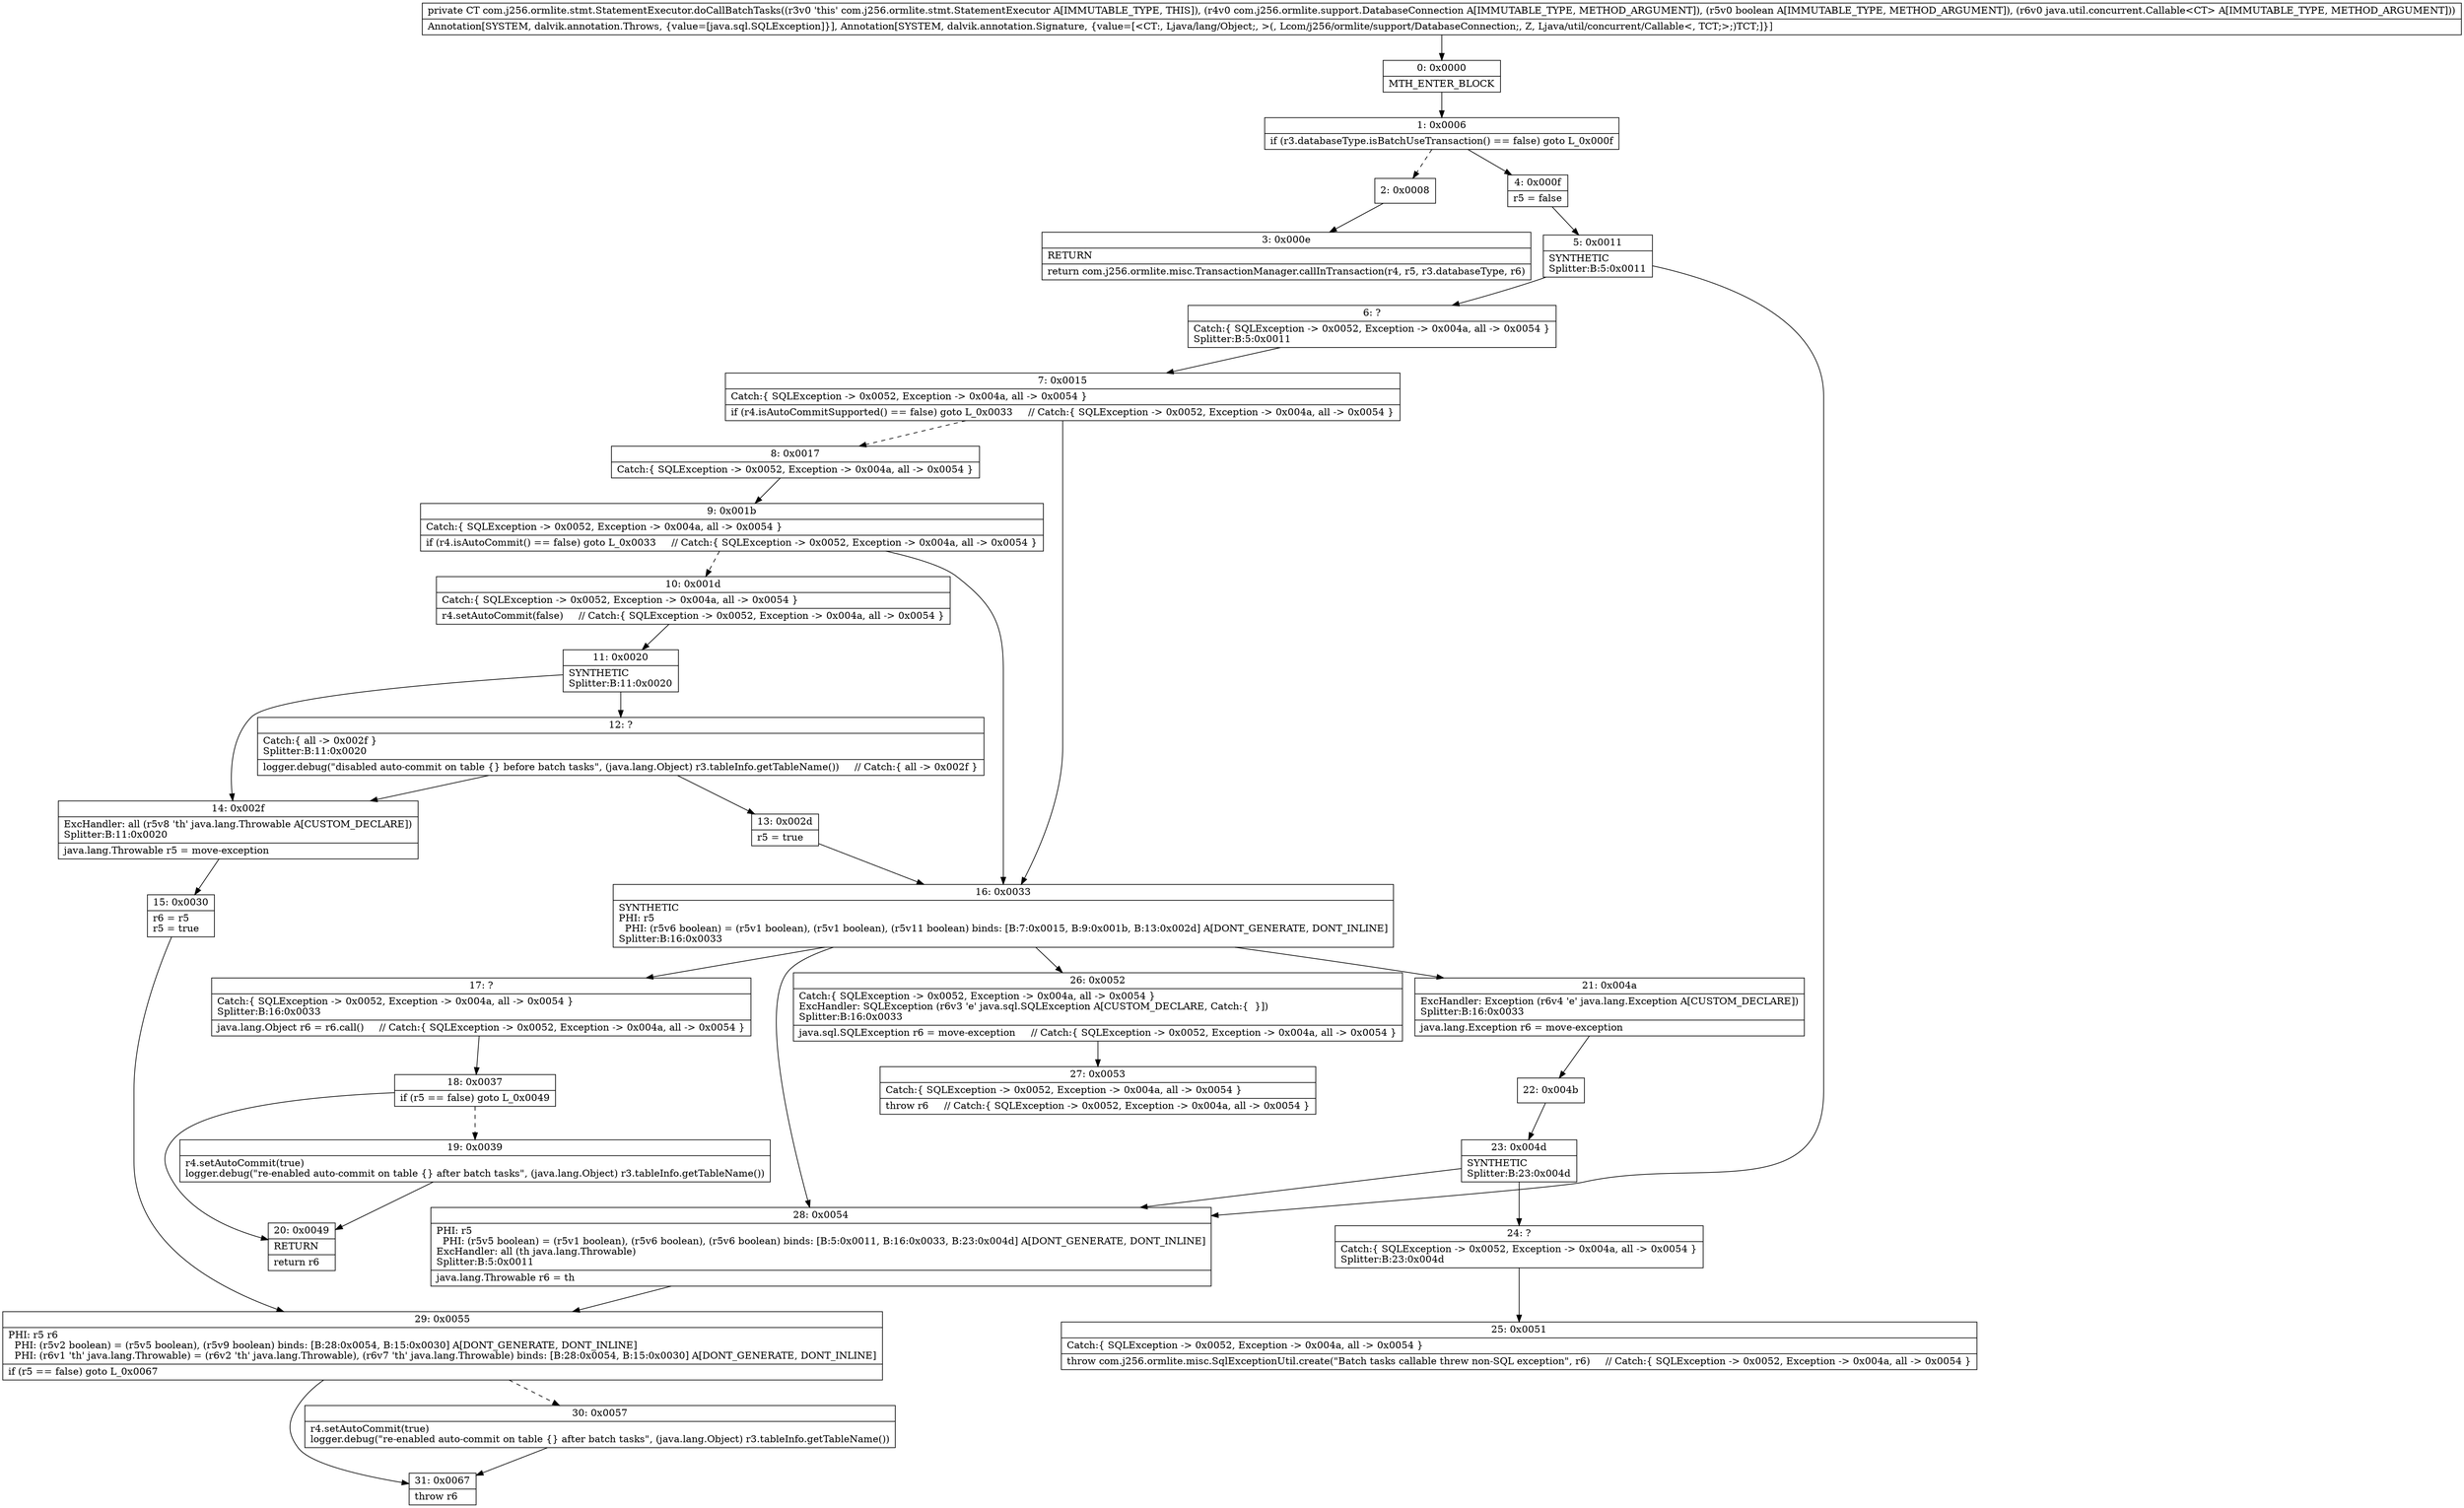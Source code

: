 digraph "CFG forcom.j256.ormlite.stmt.StatementExecutor.doCallBatchTasks(Lcom\/j256\/ormlite\/support\/DatabaseConnection;ZLjava\/util\/concurrent\/Callable;)Ljava\/lang\/Object;" {
Node_0 [shape=record,label="{0\:\ 0x0000|MTH_ENTER_BLOCK\l}"];
Node_1 [shape=record,label="{1\:\ 0x0006|if (r3.databaseType.isBatchUseTransaction() == false) goto L_0x000f\l}"];
Node_2 [shape=record,label="{2\:\ 0x0008}"];
Node_3 [shape=record,label="{3\:\ 0x000e|RETURN\l|return com.j256.ormlite.misc.TransactionManager.callInTransaction(r4, r5, r3.databaseType, r6)\l}"];
Node_4 [shape=record,label="{4\:\ 0x000f|r5 = false\l}"];
Node_5 [shape=record,label="{5\:\ 0x0011|SYNTHETIC\lSplitter:B:5:0x0011\l}"];
Node_6 [shape=record,label="{6\:\ ?|Catch:\{ SQLException \-\> 0x0052, Exception \-\> 0x004a, all \-\> 0x0054 \}\lSplitter:B:5:0x0011\l}"];
Node_7 [shape=record,label="{7\:\ 0x0015|Catch:\{ SQLException \-\> 0x0052, Exception \-\> 0x004a, all \-\> 0x0054 \}\l|if (r4.isAutoCommitSupported() == false) goto L_0x0033     \/\/ Catch:\{ SQLException \-\> 0x0052, Exception \-\> 0x004a, all \-\> 0x0054 \}\l}"];
Node_8 [shape=record,label="{8\:\ 0x0017|Catch:\{ SQLException \-\> 0x0052, Exception \-\> 0x004a, all \-\> 0x0054 \}\l}"];
Node_9 [shape=record,label="{9\:\ 0x001b|Catch:\{ SQLException \-\> 0x0052, Exception \-\> 0x004a, all \-\> 0x0054 \}\l|if (r4.isAutoCommit() == false) goto L_0x0033     \/\/ Catch:\{ SQLException \-\> 0x0052, Exception \-\> 0x004a, all \-\> 0x0054 \}\l}"];
Node_10 [shape=record,label="{10\:\ 0x001d|Catch:\{ SQLException \-\> 0x0052, Exception \-\> 0x004a, all \-\> 0x0054 \}\l|r4.setAutoCommit(false)     \/\/ Catch:\{ SQLException \-\> 0x0052, Exception \-\> 0x004a, all \-\> 0x0054 \}\l}"];
Node_11 [shape=record,label="{11\:\ 0x0020|SYNTHETIC\lSplitter:B:11:0x0020\l}"];
Node_12 [shape=record,label="{12\:\ ?|Catch:\{ all \-\> 0x002f \}\lSplitter:B:11:0x0020\l|logger.debug(\"disabled auto\-commit on table \{\} before batch tasks\", (java.lang.Object) r3.tableInfo.getTableName())     \/\/ Catch:\{ all \-\> 0x002f \}\l}"];
Node_13 [shape=record,label="{13\:\ 0x002d|r5 = true\l}"];
Node_14 [shape=record,label="{14\:\ 0x002f|ExcHandler: all (r5v8 'th' java.lang.Throwable A[CUSTOM_DECLARE])\lSplitter:B:11:0x0020\l|java.lang.Throwable r5 = move\-exception\l}"];
Node_15 [shape=record,label="{15\:\ 0x0030|r6 = r5\lr5 = true\l}"];
Node_16 [shape=record,label="{16\:\ 0x0033|SYNTHETIC\lPHI: r5 \l  PHI: (r5v6 boolean) = (r5v1 boolean), (r5v1 boolean), (r5v11 boolean) binds: [B:7:0x0015, B:9:0x001b, B:13:0x002d] A[DONT_GENERATE, DONT_INLINE]\lSplitter:B:16:0x0033\l}"];
Node_17 [shape=record,label="{17\:\ ?|Catch:\{ SQLException \-\> 0x0052, Exception \-\> 0x004a, all \-\> 0x0054 \}\lSplitter:B:16:0x0033\l|java.lang.Object r6 = r6.call()     \/\/ Catch:\{ SQLException \-\> 0x0052, Exception \-\> 0x004a, all \-\> 0x0054 \}\l}"];
Node_18 [shape=record,label="{18\:\ 0x0037|if (r5 == false) goto L_0x0049\l}"];
Node_19 [shape=record,label="{19\:\ 0x0039|r4.setAutoCommit(true)\llogger.debug(\"re\-enabled auto\-commit on table \{\} after batch tasks\", (java.lang.Object) r3.tableInfo.getTableName())\l}"];
Node_20 [shape=record,label="{20\:\ 0x0049|RETURN\l|return r6\l}"];
Node_21 [shape=record,label="{21\:\ 0x004a|ExcHandler: Exception (r6v4 'e' java.lang.Exception A[CUSTOM_DECLARE])\lSplitter:B:16:0x0033\l|java.lang.Exception r6 = move\-exception\l}"];
Node_22 [shape=record,label="{22\:\ 0x004b}"];
Node_23 [shape=record,label="{23\:\ 0x004d|SYNTHETIC\lSplitter:B:23:0x004d\l}"];
Node_24 [shape=record,label="{24\:\ ?|Catch:\{ SQLException \-\> 0x0052, Exception \-\> 0x004a, all \-\> 0x0054 \}\lSplitter:B:23:0x004d\l}"];
Node_25 [shape=record,label="{25\:\ 0x0051|Catch:\{ SQLException \-\> 0x0052, Exception \-\> 0x004a, all \-\> 0x0054 \}\l|throw com.j256.ormlite.misc.SqlExceptionUtil.create(\"Batch tasks callable threw non\-SQL exception\", r6)     \/\/ Catch:\{ SQLException \-\> 0x0052, Exception \-\> 0x004a, all \-\> 0x0054 \}\l}"];
Node_26 [shape=record,label="{26\:\ 0x0052|Catch:\{ SQLException \-\> 0x0052, Exception \-\> 0x004a, all \-\> 0x0054 \}\lExcHandler: SQLException (r6v3 'e' java.sql.SQLException A[CUSTOM_DECLARE, Catch:\{  \}])\lSplitter:B:16:0x0033\l|java.sql.SQLException r6 = move\-exception     \/\/ Catch:\{ SQLException \-\> 0x0052, Exception \-\> 0x004a, all \-\> 0x0054 \}\l}"];
Node_27 [shape=record,label="{27\:\ 0x0053|Catch:\{ SQLException \-\> 0x0052, Exception \-\> 0x004a, all \-\> 0x0054 \}\l|throw r6     \/\/ Catch:\{ SQLException \-\> 0x0052, Exception \-\> 0x004a, all \-\> 0x0054 \}\l}"];
Node_28 [shape=record,label="{28\:\ 0x0054|PHI: r5 \l  PHI: (r5v5 boolean) = (r5v1 boolean), (r5v6 boolean), (r5v6 boolean) binds: [B:5:0x0011, B:16:0x0033, B:23:0x004d] A[DONT_GENERATE, DONT_INLINE]\lExcHandler: all (th java.lang.Throwable)\lSplitter:B:5:0x0011\l|java.lang.Throwable r6 = th\l}"];
Node_29 [shape=record,label="{29\:\ 0x0055|PHI: r5 r6 \l  PHI: (r5v2 boolean) = (r5v5 boolean), (r5v9 boolean) binds: [B:28:0x0054, B:15:0x0030] A[DONT_GENERATE, DONT_INLINE]\l  PHI: (r6v1 'th' java.lang.Throwable) = (r6v2 'th' java.lang.Throwable), (r6v7 'th' java.lang.Throwable) binds: [B:28:0x0054, B:15:0x0030] A[DONT_GENERATE, DONT_INLINE]\l|if (r5 == false) goto L_0x0067\l}"];
Node_30 [shape=record,label="{30\:\ 0x0057|r4.setAutoCommit(true)\llogger.debug(\"re\-enabled auto\-commit on table \{\} after batch tasks\", (java.lang.Object) r3.tableInfo.getTableName())\l}"];
Node_31 [shape=record,label="{31\:\ 0x0067|throw r6\l}"];
MethodNode[shape=record,label="{private CT com.j256.ormlite.stmt.StatementExecutor.doCallBatchTasks((r3v0 'this' com.j256.ormlite.stmt.StatementExecutor A[IMMUTABLE_TYPE, THIS]), (r4v0 com.j256.ormlite.support.DatabaseConnection A[IMMUTABLE_TYPE, METHOD_ARGUMENT]), (r5v0 boolean A[IMMUTABLE_TYPE, METHOD_ARGUMENT]), (r6v0 java.util.concurrent.Callable\<CT\> A[IMMUTABLE_TYPE, METHOD_ARGUMENT]))  | Annotation[SYSTEM, dalvik.annotation.Throws, \{value=[java.sql.SQLException]\}], Annotation[SYSTEM, dalvik.annotation.Signature, \{value=[\<CT:, Ljava\/lang\/Object;, \>(, Lcom\/j256\/ormlite\/support\/DatabaseConnection;, Z, Ljava\/util\/concurrent\/Callable\<, TCT;\>;)TCT;]\}]\l}"];
MethodNode -> Node_0;
Node_0 -> Node_1;
Node_1 -> Node_2[style=dashed];
Node_1 -> Node_4;
Node_2 -> Node_3;
Node_4 -> Node_5;
Node_5 -> Node_6;
Node_5 -> Node_28;
Node_6 -> Node_7;
Node_7 -> Node_8[style=dashed];
Node_7 -> Node_16;
Node_8 -> Node_9;
Node_9 -> Node_10[style=dashed];
Node_9 -> Node_16;
Node_10 -> Node_11;
Node_11 -> Node_12;
Node_11 -> Node_14;
Node_12 -> Node_13;
Node_12 -> Node_14;
Node_13 -> Node_16;
Node_14 -> Node_15;
Node_15 -> Node_29;
Node_16 -> Node_17;
Node_16 -> Node_26;
Node_16 -> Node_21;
Node_16 -> Node_28;
Node_17 -> Node_18;
Node_18 -> Node_19[style=dashed];
Node_18 -> Node_20;
Node_19 -> Node_20;
Node_21 -> Node_22;
Node_22 -> Node_23;
Node_23 -> Node_24;
Node_23 -> Node_28;
Node_24 -> Node_25;
Node_26 -> Node_27;
Node_28 -> Node_29;
Node_29 -> Node_30[style=dashed];
Node_29 -> Node_31;
Node_30 -> Node_31;
}

